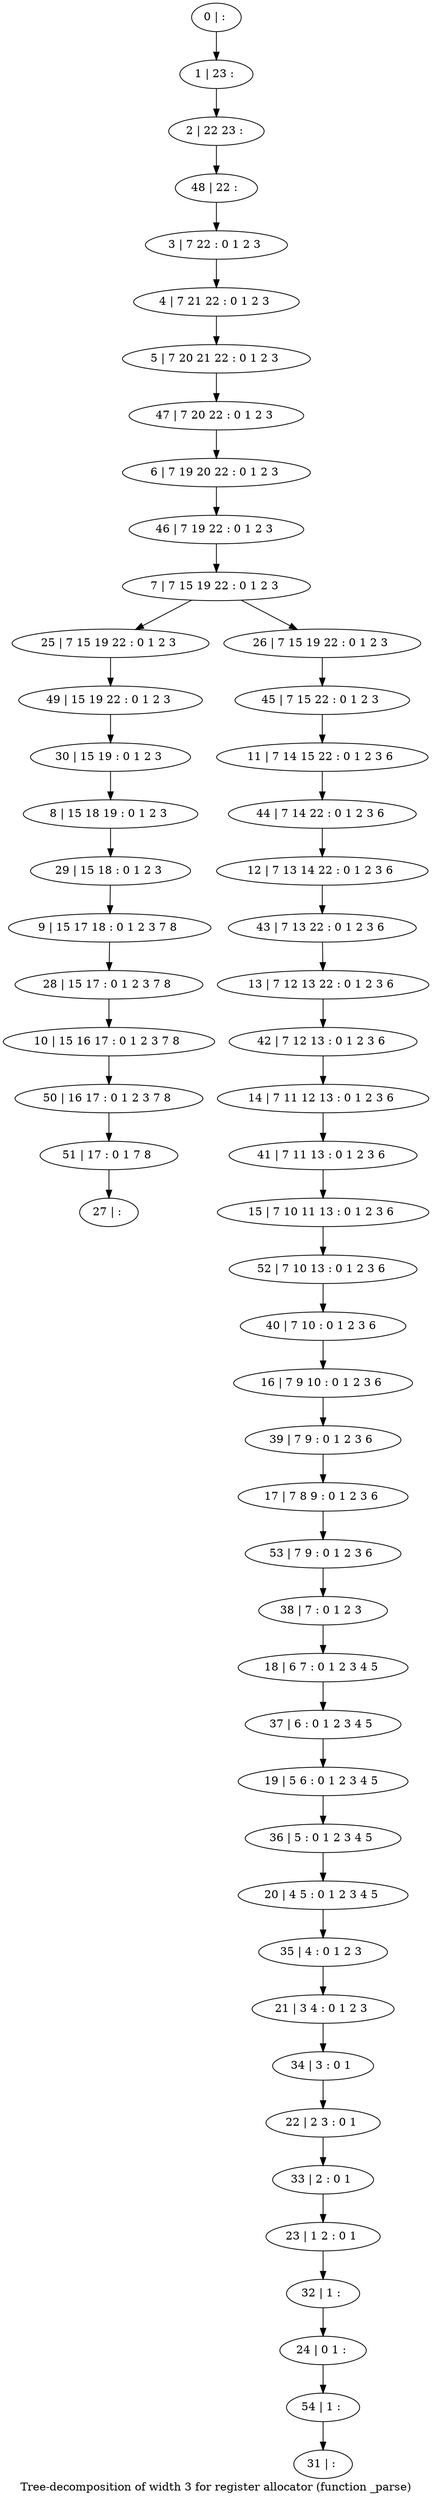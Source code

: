 digraph G {
graph [label="Tree-decomposition of width 3 for register allocator (function _parse)"]
0[label="0 | : "];
1[label="1 | 23 : "];
2[label="2 | 22 23 : "];
3[label="3 | 7 22 : 0 1 2 3 "];
4[label="4 | 7 21 22 : 0 1 2 3 "];
5[label="5 | 7 20 21 22 : 0 1 2 3 "];
6[label="6 | 7 19 20 22 : 0 1 2 3 "];
7[label="7 | 7 15 19 22 : 0 1 2 3 "];
8[label="8 | 15 18 19 : 0 1 2 3 "];
9[label="9 | 15 17 18 : 0 1 2 3 7 8 "];
10[label="10 | 15 16 17 : 0 1 2 3 7 8 "];
11[label="11 | 7 14 15 22 : 0 1 2 3 6 "];
12[label="12 | 7 13 14 22 : 0 1 2 3 6 "];
13[label="13 | 7 12 13 22 : 0 1 2 3 6 "];
14[label="14 | 7 11 12 13 : 0 1 2 3 6 "];
15[label="15 | 7 10 11 13 : 0 1 2 3 6 "];
16[label="16 | 7 9 10 : 0 1 2 3 6 "];
17[label="17 | 7 8 9 : 0 1 2 3 6 "];
18[label="18 | 6 7 : 0 1 2 3 4 5 "];
19[label="19 | 5 6 : 0 1 2 3 4 5 "];
20[label="20 | 4 5 : 0 1 2 3 4 5 "];
21[label="21 | 3 4 : 0 1 2 3 "];
22[label="22 | 2 3 : 0 1 "];
23[label="23 | 1 2 : 0 1 "];
24[label="24 | 0 1 : "];
25[label="25 | 7 15 19 22 : 0 1 2 3 "];
26[label="26 | 7 15 19 22 : 0 1 2 3 "];
27[label="27 | : "];
28[label="28 | 15 17 : 0 1 2 3 7 8 "];
29[label="29 | 15 18 : 0 1 2 3 "];
30[label="30 | 15 19 : 0 1 2 3 "];
31[label="31 | : "];
32[label="32 | 1 : "];
33[label="33 | 2 : 0 1 "];
34[label="34 | 3 : 0 1 "];
35[label="35 | 4 : 0 1 2 3 "];
36[label="36 | 5 : 0 1 2 3 4 5 "];
37[label="37 | 6 : 0 1 2 3 4 5 "];
38[label="38 | 7 : 0 1 2 3 "];
39[label="39 | 7 9 : 0 1 2 3 6 "];
40[label="40 | 7 10 : 0 1 2 3 6 "];
41[label="41 | 7 11 13 : 0 1 2 3 6 "];
42[label="42 | 7 12 13 : 0 1 2 3 6 "];
43[label="43 | 7 13 22 : 0 1 2 3 6 "];
44[label="44 | 7 14 22 : 0 1 2 3 6 "];
45[label="45 | 7 15 22 : 0 1 2 3 "];
46[label="46 | 7 19 22 : 0 1 2 3 "];
47[label="47 | 7 20 22 : 0 1 2 3 "];
48[label="48 | 22 : "];
49[label="49 | 15 19 22 : 0 1 2 3 "];
50[label="50 | 16 17 : 0 1 2 3 7 8 "];
51[label="51 | 17 : 0 1 7 8 "];
52[label="52 | 7 10 13 : 0 1 2 3 6 "];
53[label="53 | 7 9 : 0 1 2 3 6 "];
54[label="54 | 1 : "];
0->1 ;
1->2 ;
3->4 ;
4->5 ;
7->25 ;
7->26 ;
28->10 ;
9->28 ;
29->9 ;
8->29 ;
30->8 ;
32->24 ;
23->32 ;
33->23 ;
22->33 ;
34->22 ;
21->34 ;
35->21 ;
20->35 ;
36->20 ;
19->36 ;
37->19 ;
18->37 ;
38->18 ;
39->17 ;
16->39 ;
40->16 ;
41->15 ;
14->41 ;
42->14 ;
13->42 ;
43->13 ;
12->43 ;
44->12 ;
11->44 ;
45->11 ;
26->45 ;
46->7 ;
6->46 ;
47->6 ;
5->47 ;
48->3 ;
2->48 ;
49->30 ;
25->49 ;
10->50 ;
51->27 ;
50->51 ;
52->40 ;
15->52 ;
53->38 ;
17->53 ;
54->31 ;
24->54 ;
}
